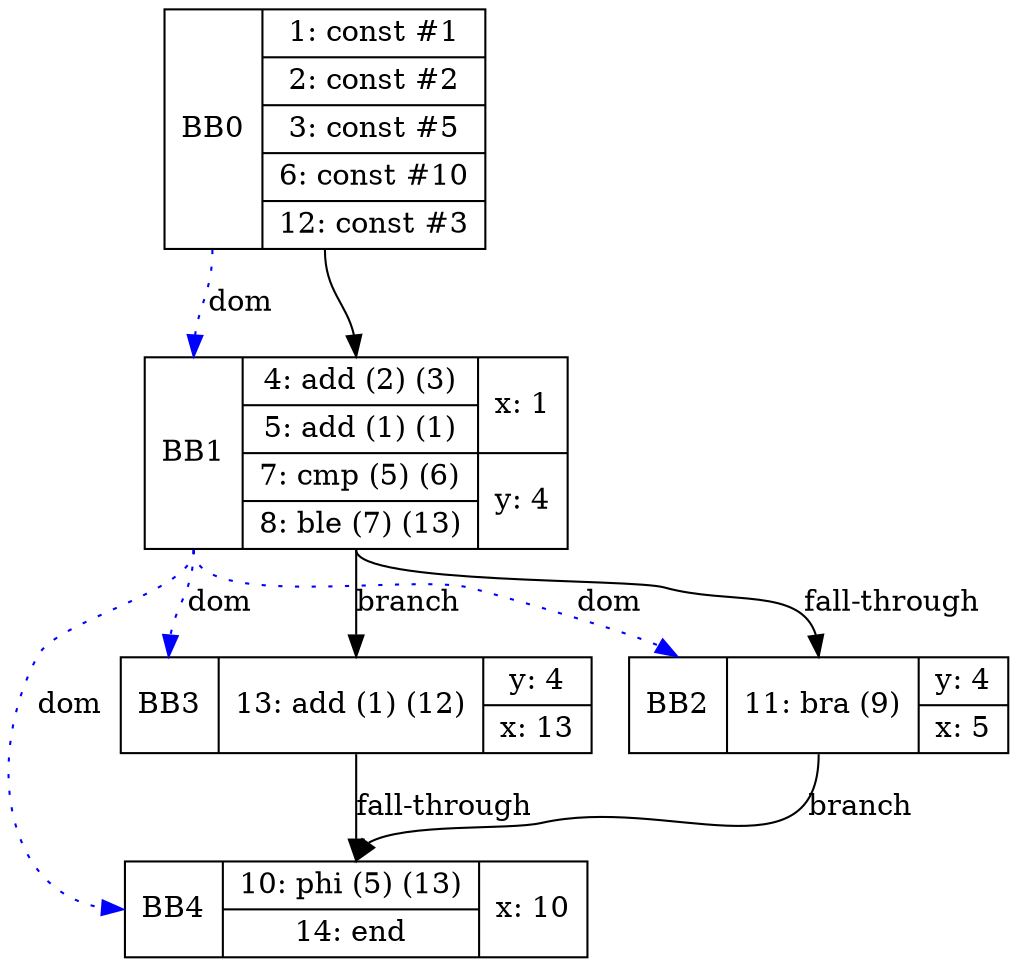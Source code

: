 digraph G {
bb0[shape=record, label="<b>BB0|{1: const #1|2: const #2|3: const #5|6: const #10|12: const #3}"];
bb1[shape=record, label="<b>BB1|{4: add (2) (3)|5: add (1) (1)|7: cmp (5) (6)|8: ble (7) (13)} | {x: 1|y: 4}"];
bb2[shape=record, label="<b>BB2|{11: bra (9)} | {y: 4|x: 5}"];
bb3[shape=record, label="<b>BB3|{13: add (1) (12)} | {y: 4|x: 13}"];
bb4[shape=record, label="<b>BB4|{10: phi (5) (13)|14: end} | {x: 10}"];
bb0:s->bb1:n ;
bb1:s->bb2:n [label="fall-through"];bb1:s->bb3:n [label="branch"];
bb2:s->bb4:n [label="branch"];
bb3:s->bb4:n [label="fall-through"];
bb0:b->bb1:b [color=blue, style=dotted, label="dom"];
bb1:b->bb2:b [color=blue, style=dotted, label="dom"];
bb1:b->bb3:b [color=blue, style=dotted, label="dom"];
bb1:b->bb4:b [color=blue, style=dotted, label="dom"];
}

